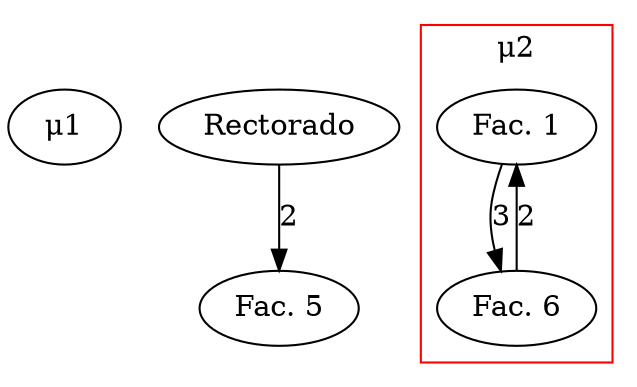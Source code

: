 digraph G {
    m1 [label="&mu;1"];
    
    Rectorado -> "Fac. 5" [label="2"];
    subgraph cluster0{
        label="&mu;2";
        color="red";
        
        "Fac. 1"  -> "Fac. 6" [label="3"];
        
        "Fac. 6"  -> "Fac. 1" [label="2"];
    }
}

